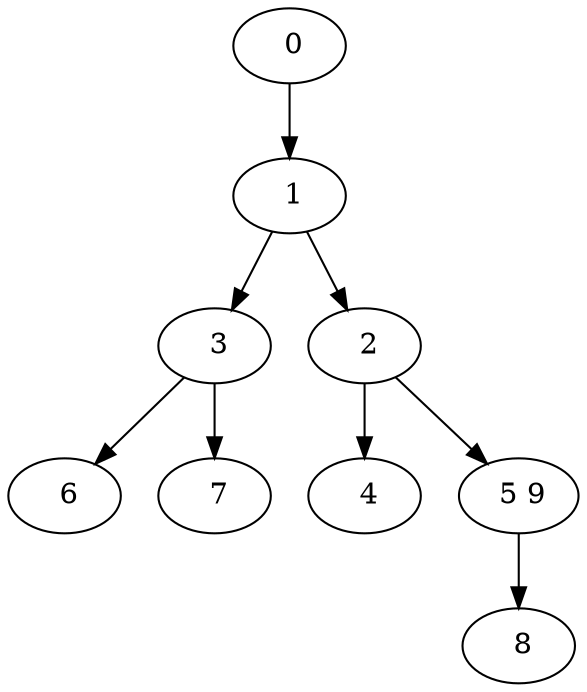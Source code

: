 digraph mytree {
" 0" -> " 1";
" 1" -> " 3";
" 1" -> " 2";
" 3" -> " 6";
" 3" -> " 7";
" 6";
" 2" -> " 4";
" 2" -> " 5 9";
" 4";
" 5 9" -> " 8";
" 8";
" 7";
}
